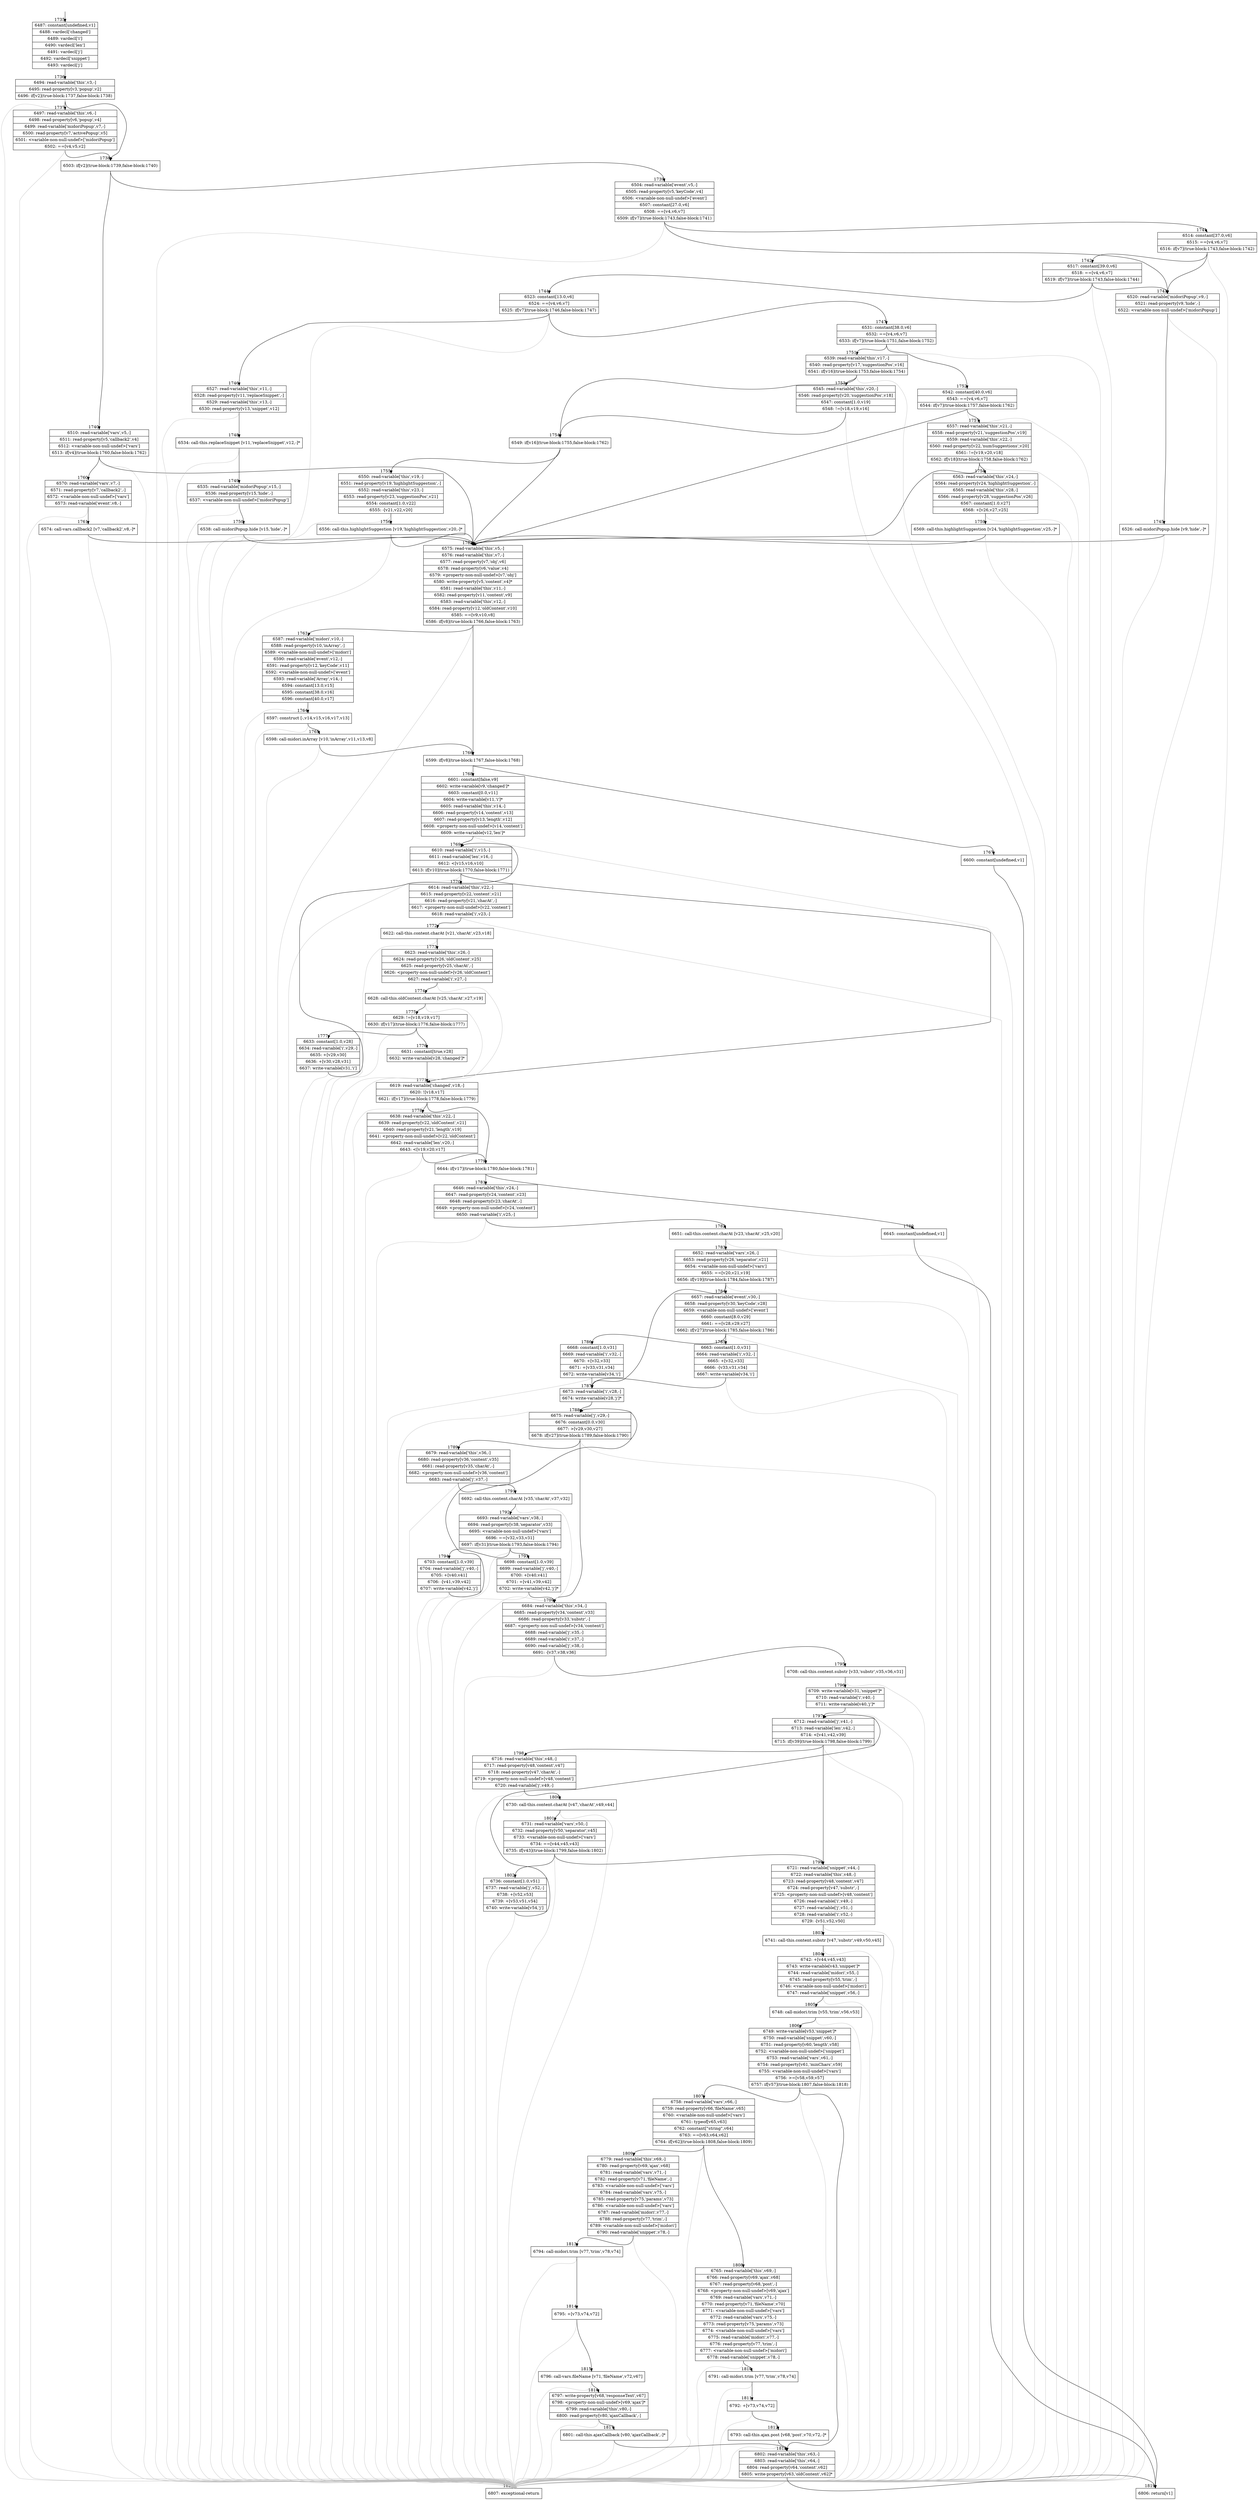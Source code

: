 digraph {
rankdir="TD"
BB_entry99[shape=none,label=""];
BB_entry99 -> BB1735 [tailport=s, headport=n, headlabel="    1735"]
BB1735 [shape=record label="{6487: constant[undefined,v1]|6488: vardecl['changed']|6489: vardecl['i']|6490: vardecl['len']|6491: vardecl['j']|6492: vardecl['snippet']|6493: vardecl['j']}" ] 
BB1735 -> BB1736 [tailport=s, headport=n, headlabel="      1736"]
BB1736 [shape=record label="{6494: read-variable['this',v3,-]|6495: read-property[v3,'popup',v2]|6496: if[v2](true-block:1737,false-block:1738)}" ] 
BB1736 -> BB1738 [tailport=s, headport=n, headlabel="      1738"]
BB1736 -> BB1737 [tailport=s, headport=n, headlabel="      1737"]
BB1736 -> BB1820 [tailport=s, headport=n, color=gray, headlabel="      1820"]
BB1737 [shape=record label="{6497: read-variable['this',v6,-]|6498: read-property[v6,'popup',v4]|6499: read-variable['midoriPopup',v7,-]|6500: read-property[v7,'activePopup',v5]|6501: \<variable-non-null-undef\>['midoriPopup']|6502: ==[v4,v5,v2]}" ] 
BB1737 -> BB1738 [tailport=s, headport=n]
BB1737 -> BB1820 [tailport=s, headport=n, color=gray]
BB1738 [shape=record label="{6503: if[v2](true-block:1739,false-block:1740)}" ] 
BB1738 -> BB1739 [tailport=s, headport=n, headlabel="      1739"]
BB1738 -> BB1740 [tailport=s, headport=n, headlabel="      1740"]
BB1739 [shape=record label="{6504: read-variable['event',v5,-]|6505: read-property[v5,'keyCode',v4]|6506: \<variable-non-null-undef\>['event']|6507: constant[27.0,v6]|6508: ==[v4,v6,v7]|6509: if[v7](true-block:1743,false-block:1741)}" ] 
BB1739 -> BB1743 [tailport=s, headport=n, headlabel="      1743"]
BB1739 -> BB1741 [tailport=s, headport=n, headlabel="      1741"]
BB1739 -> BB1820 [tailport=s, headport=n, color=gray]
BB1740 [shape=record label="{6510: read-variable['vars',v5,-]|6511: read-property[v5,'callback2',v4]|6512: \<variable-non-null-undef\>['vars']|6513: if[v4](true-block:1760,false-block:1762)}" ] 
BB1740 -> BB1760 [tailport=s, headport=n, headlabel="      1760"]
BB1740 -> BB1762 [tailport=s, headport=n, headlabel="      1762"]
BB1740 -> BB1820 [tailport=s, headport=n, color=gray]
BB1741 [shape=record label="{6514: constant[37.0,v6]|6515: ==[v4,v6,v7]|6516: if[v7](true-block:1743,false-block:1742)}" ] 
BB1741 -> BB1743 [tailport=s, headport=n]
BB1741 -> BB1742 [tailport=s, headport=n, headlabel="      1742"]
BB1741 -> BB1820 [tailport=s, headport=n, color=gray]
BB1742 [shape=record label="{6517: constant[39.0,v6]|6518: ==[v4,v6,v7]|6519: if[v7](true-block:1743,false-block:1744)}" ] 
BB1742 -> BB1743 [tailport=s, headport=n]
BB1742 -> BB1744 [tailport=s, headport=n, headlabel="      1744"]
BB1742 -> BB1820 [tailport=s, headport=n, color=gray]
BB1743 [shape=record label="{6520: read-variable['midoriPopup',v9,-]|6521: read-property[v9,'hide',-]|6522: \<variable-non-null-undef\>['midoriPopup']}" ] 
BB1743 -> BB1745 [tailport=s, headport=n, headlabel="      1745"]
BB1743 -> BB1820 [tailport=s, headport=n, color=gray]
BB1744 [shape=record label="{6523: constant[13.0,v6]|6524: ==[v4,v6,v7]|6525: if[v7](true-block:1746,false-block:1747)}" ] 
BB1744 -> BB1746 [tailport=s, headport=n, headlabel="      1746"]
BB1744 -> BB1747 [tailport=s, headport=n, headlabel="      1747"]
BB1744 -> BB1820 [tailport=s, headport=n, color=gray]
BB1745 [shape=record label="{6526: call-midoriPopup.hide [v9,'hide',-]*}" ] 
BB1745 -> BB1762 [tailport=s, headport=n]
BB1745 -> BB1820 [tailport=s, headport=n, color=gray]
BB1746 [shape=record label="{6527: read-variable['this',v11,-]|6528: read-property[v11,'replaceSnippet',-]|6529: read-variable['this',v13,-]|6530: read-property[v13,'snippet',v12]}" ] 
BB1746 -> BB1748 [tailport=s, headport=n, headlabel="      1748"]
BB1746 -> BB1820 [tailport=s, headport=n, color=gray]
BB1747 [shape=record label="{6531: constant[38.0,v6]|6532: ==[v4,v6,v7]|6533: if[v7](true-block:1751,false-block:1752)}" ] 
BB1747 -> BB1751 [tailport=s, headport=n, headlabel="      1751"]
BB1747 -> BB1752 [tailport=s, headport=n, headlabel="      1752"]
BB1747 -> BB1820 [tailport=s, headport=n, color=gray]
BB1748 [shape=record label="{6534: call-this.replaceSnippet [v11,'replaceSnippet',v12,-]*}" ] 
BB1748 -> BB1749 [tailport=s, headport=n, headlabel="      1749"]
BB1748 -> BB1820 [tailport=s, headport=n, color=gray]
BB1749 [shape=record label="{6535: read-variable['midoriPopup',v15,-]|6536: read-property[v15,'hide',-]|6537: \<variable-non-null-undef\>['midoriPopup']}" ] 
BB1749 -> BB1750 [tailport=s, headport=n, headlabel="      1750"]
BB1749 -> BB1820 [tailport=s, headport=n, color=gray]
BB1750 [shape=record label="{6538: call-midoriPopup.hide [v15,'hide',-]*}" ] 
BB1750 -> BB1762 [tailport=s, headport=n]
BB1750 -> BB1820 [tailport=s, headport=n, color=gray]
BB1751 [shape=record label="{6539: read-variable['this',v17,-]|6540: read-property[v17,'suggestionPos',v16]|6541: if[v16](true-block:1753,false-block:1754)}" ] 
BB1751 -> BB1754 [tailport=s, headport=n, headlabel="      1754"]
BB1751 -> BB1753 [tailport=s, headport=n, headlabel="      1753"]
BB1751 -> BB1820 [tailport=s, headport=n, color=gray]
BB1752 [shape=record label="{6542: constant[40.0,v6]|6543: ==[v4,v6,v7]|6544: if[v7](true-block:1757,false-block:1762)}" ] 
BB1752 -> BB1757 [tailport=s, headport=n, headlabel="      1757"]
BB1752 -> BB1762 [tailport=s, headport=n]
BB1752 -> BB1820 [tailport=s, headport=n, color=gray]
BB1753 [shape=record label="{6545: read-variable['this',v20,-]|6546: read-property[v20,'suggestionPos',v18]|6547: constant[1.0,v19]|6548: !=[v18,v19,v16]}" ] 
BB1753 -> BB1754 [tailport=s, headport=n]
BB1753 -> BB1820 [tailport=s, headport=n, color=gray]
BB1754 [shape=record label="{6549: if[v16](true-block:1755,false-block:1762)}" ] 
BB1754 -> BB1755 [tailport=s, headport=n, headlabel="      1755"]
BB1754 -> BB1762 [tailport=s, headport=n]
BB1755 [shape=record label="{6550: read-variable['this',v19,-]|6551: read-property[v19,'highlightSuggestion',-]|6552: read-variable['this',v23,-]|6553: read-property[v23,'suggestionPos',v21]|6554: constant[1.0,v22]|6555: -[v21,v22,v20]}" ] 
BB1755 -> BB1756 [tailport=s, headport=n, headlabel="      1756"]
BB1755 -> BB1820 [tailport=s, headport=n, color=gray]
BB1756 [shape=record label="{6556: call-this.highlightSuggestion [v19,'highlightSuggestion',v20,-]*}" ] 
BB1756 -> BB1762 [tailport=s, headport=n]
BB1756 -> BB1820 [tailport=s, headport=n, color=gray]
BB1757 [shape=record label="{6557: read-variable['this',v21,-]|6558: read-property[v21,'suggestionPos',v19]|6559: read-variable['this',v22,-]|6560: read-property[v22,'numSuggestions',v20]|6561: !=[v19,v20,v18]|6562: if[v18](true-block:1758,false-block:1762)}" ] 
BB1757 -> BB1758 [tailport=s, headport=n, headlabel="      1758"]
BB1757 -> BB1762 [tailport=s, headport=n]
BB1757 -> BB1820 [tailport=s, headport=n, color=gray]
BB1758 [shape=record label="{6563: read-variable['this',v24,-]|6564: read-property[v24,'highlightSuggestion',-]|6565: read-variable['this',v28,-]|6566: read-property[v28,'suggestionPos',v26]|6567: constant[1.0,v27]|6568: +[v26,v27,v25]}" ] 
BB1758 -> BB1759 [tailport=s, headport=n, headlabel="      1759"]
BB1758 -> BB1820 [tailport=s, headport=n, color=gray]
BB1759 [shape=record label="{6569: call-this.highlightSuggestion [v24,'highlightSuggestion',v25,-]*}" ] 
BB1759 -> BB1762 [tailport=s, headport=n]
BB1759 -> BB1820 [tailport=s, headport=n, color=gray]
BB1760 [shape=record label="{6570: read-variable['vars',v7,-]|6571: read-property[v7,'callback2',-]|6572: \<variable-non-null-undef\>['vars']|6573: read-variable['event',v8,-]}" ] 
BB1760 -> BB1761 [tailport=s, headport=n, headlabel="      1761"]
BB1760 -> BB1820 [tailport=s, headport=n, color=gray]
BB1761 [shape=record label="{6574: call-vars.callback2 [v7,'callback2',v8,-]*}" ] 
BB1761 -> BB1762 [tailport=s, headport=n]
BB1761 -> BB1820 [tailport=s, headport=n, color=gray]
BB1762 [shape=record label="{6575: read-variable['this',v5,-]|6576: read-variable['this',v7,-]|6577: read-property[v7,'obj',v6]|6578: read-property[v6,'value',v4]|6579: \<property-non-null-undef\>[v7,'obj']|6580: write-property[v5,'content',v4]*|6581: read-variable['this',v11,-]|6582: read-property[v11,'content',v9]|6583: read-variable['this',v12,-]|6584: read-property[v12,'oldContent',v10]|6585: ==[v9,v10,v8]|6586: if[v8](true-block:1766,false-block:1763)}" ] 
BB1762 -> BB1766 [tailport=s, headport=n, headlabel="      1766"]
BB1762 -> BB1763 [tailport=s, headport=n, headlabel="      1763"]
BB1762 -> BB1820 [tailport=s, headport=n, color=gray]
BB1763 [shape=record label="{6587: read-variable['midori',v10,-]|6588: read-property[v10,'inArray',-]|6589: \<variable-non-null-undef\>['midori']|6590: read-variable['event',v12,-]|6591: read-property[v12,'keyCode',v11]|6592: \<variable-non-null-undef\>['event']|6593: read-variable['Array',v14,-]|6594: constant[13.0,v15]|6595: constant[38.0,v16]|6596: constant[40.0,v17]}" ] 
BB1763 -> BB1764 [tailport=s, headport=n, headlabel="      1764"]
BB1763 -> BB1820 [tailport=s, headport=n, color=gray]
BB1764 [shape=record label="{6597: construct [-,v14,v15,v16,v17,v13]}" ] 
BB1764 -> BB1765 [tailport=s, headport=n, headlabel="      1765"]
BB1764 -> BB1820 [tailport=s, headport=n, color=gray]
BB1765 [shape=record label="{6598: call-midori.inArray [v10,'inArray',v11,v13,v8]}" ] 
BB1765 -> BB1766 [tailport=s, headport=n]
BB1765 -> BB1820 [tailport=s, headport=n, color=gray]
BB1766 [shape=record label="{6599: if[v8](true-block:1767,false-block:1768)}" ] 
BB1766 -> BB1767 [tailport=s, headport=n, headlabel="      1767"]
BB1766 -> BB1768 [tailport=s, headport=n, headlabel="      1768"]
BB1767 [shape=record label="{6600: constant[undefined,v1]}" ] 
BB1767 -> BB1819 [tailport=s, headport=n, headlabel="      1819"]
BB1768 [shape=record label="{6601: constant[false,v9]|6602: write-variable[v9,'changed']*|6603: constant[0.0,v11]|6604: write-variable[v11,'i']*|6605: read-variable['this',v14,-]|6606: read-property[v14,'content',v13]|6607: read-property[v13,'length',v12]|6608: \<property-non-null-undef\>[v14,'content']|6609: write-variable[v12,'len']*}" ] 
BB1768 -> BB1769 [tailport=s, headport=n, headlabel="      1769"]
BB1768 -> BB1820 [tailport=s, headport=n, color=gray]
BB1769 [shape=record label="{6610: read-variable['i',v15,-]|6611: read-variable['len',v16,-]|6612: \<[v15,v16,v10]|6613: if[v10](true-block:1770,false-block:1771)}" ] 
BB1769 -> BB1770 [tailport=s, headport=n, headlabel="      1770"]
BB1769 -> BB1771 [tailport=s, headport=n, headlabel="      1771"]
BB1769 -> BB1820 [tailport=s, headport=n, color=gray]
BB1770 [shape=record label="{6614: read-variable['this',v22,-]|6615: read-property[v22,'content',v21]|6616: read-property[v21,'charAt',-]|6617: \<property-non-null-undef\>[v22,'content']|6618: read-variable['i',v23,-]}" ] 
BB1770 -> BB1772 [tailport=s, headport=n, headlabel="      1772"]
BB1770 -> BB1820 [tailport=s, headport=n, color=gray]
BB1771 [shape=record label="{6619: read-variable['changed',v18,-]|6620: ![v18,v17]|6621: if[v17](true-block:1778,false-block:1779)}" ] 
BB1771 -> BB1779 [tailport=s, headport=n, headlabel="      1779"]
BB1771 -> BB1778 [tailport=s, headport=n, headlabel="      1778"]
BB1771 -> BB1820 [tailport=s, headport=n, color=gray]
BB1772 [shape=record label="{6622: call-this.content.charAt [v21,'charAt',v23,v18]}" ] 
BB1772 -> BB1773 [tailport=s, headport=n, headlabel="      1773"]
BB1772 -> BB1820 [tailport=s, headport=n, color=gray]
BB1773 [shape=record label="{6623: read-variable['this',v26,-]|6624: read-property[v26,'oldContent',v25]|6625: read-property[v25,'charAt',-]|6626: \<property-non-null-undef\>[v26,'oldContent']|6627: read-variable['i',v27,-]}" ] 
BB1773 -> BB1774 [tailport=s, headport=n, headlabel="      1774"]
BB1773 -> BB1820 [tailport=s, headport=n, color=gray]
BB1774 [shape=record label="{6628: call-this.oldContent.charAt [v25,'charAt',v27,v19]}" ] 
BB1774 -> BB1775 [tailport=s, headport=n, headlabel="      1775"]
BB1774 -> BB1820 [tailport=s, headport=n, color=gray]
BB1775 [shape=record label="{6629: !=[v18,v19,v17]|6630: if[v17](true-block:1776,false-block:1777)}" ] 
BB1775 -> BB1776 [tailport=s, headport=n, headlabel="      1776"]
BB1775 -> BB1777 [tailport=s, headport=n, headlabel="      1777"]
BB1775 -> BB1820 [tailport=s, headport=n, color=gray]
BB1776 [shape=record label="{6631: constant[true,v28]|6632: write-variable[v28,'changed']*}" ] 
BB1776 -> BB1771 [tailport=s, headport=n]
BB1777 [shape=record label="{6633: constant[1.0,v28]|6634: read-variable['i',v29,-]|6635: +[v29,v30]|6636: +[v30,v28,v31]|6637: write-variable[v31,'i']}" ] 
BB1777 -> BB1769 [tailport=s, headport=n]
BB1777 -> BB1820 [tailport=s, headport=n, color=gray]
BB1778 [shape=record label="{6638: read-variable['this',v22,-]|6639: read-property[v22,'oldContent',v21]|6640: read-property[v21,'length',v19]|6641: \<property-non-null-undef\>[v22,'oldContent']|6642: read-variable['len',v20,-]|6643: \<[v19,v20,v17]}" ] 
BB1778 -> BB1779 [tailport=s, headport=n]
BB1778 -> BB1820 [tailport=s, headport=n, color=gray]
BB1779 [shape=record label="{6644: if[v17](true-block:1780,false-block:1781)}" ] 
BB1779 -> BB1780 [tailport=s, headport=n, headlabel="      1780"]
BB1779 -> BB1781 [tailport=s, headport=n, headlabel="      1781"]
BB1780 [shape=record label="{6645: constant[undefined,v1]}" ] 
BB1780 -> BB1819 [tailport=s, headport=n]
BB1781 [shape=record label="{6646: read-variable['this',v24,-]|6647: read-property[v24,'content',v23]|6648: read-property[v23,'charAt',-]|6649: \<property-non-null-undef\>[v24,'content']|6650: read-variable['i',v25,-]}" ] 
BB1781 -> BB1782 [tailport=s, headport=n, headlabel="      1782"]
BB1781 -> BB1820 [tailport=s, headport=n, color=gray]
BB1782 [shape=record label="{6651: call-this.content.charAt [v23,'charAt',v25,v20]}" ] 
BB1782 -> BB1783 [tailport=s, headport=n, headlabel="      1783"]
BB1782 -> BB1820 [tailport=s, headport=n, color=gray]
BB1783 [shape=record label="{6652: read-variable['vars',v26,-]|6653: read-property[v26,'separator',v21]|6654: \<variable-non-null-undef\>['vars']|6655: ==[v20,v21,v19]|6656: if[v19](true-block:1784,false-block:1787)}" ] 
BB1783 -> BB1784 [tailport=s, headport=n, headlabel="      1784"]
BB1783 -> BB1787 [tailport=s, headport=n, headlabel="      1787"]
BB1783 -> BB1820 [tailport=s, headport=n, color=gray]
BB1784 [shape=record label="{6657: read-variable['event',v30,-]|6658: read-property[v30,'keyCode',v28]|6659: \<variable-non-null-undef\>['event']|6660: constant[8.0,v29]|6661: ==[v28,v29,v27]|6662: if[v27](true-block:1785,false-block:1786)}" ] 
BB1784 -> BB1785 [tailport=s, headport=n, headlabel="      1785"]
BB1784 -> BB1786 [tailport=s, headport=n, headlabel="      1786"]
BB1784 -> BB1820 [tailport=s, headport=n, color=gray]
BB1785 [shape=record label="{6663: constant[1.0,v31]|6664: read-variable['i',v32,-]|6665: +[v32,v33]|6666: -[v33,v31,v34]|6667: write-variable[v34,'i']}" ] 
BB1785 -> BB1787 [tailport=s, headport=n]
BB1785 -> BB1820 [tailport=s, headport=n, color=gray]
BB1786 [shape=record label="{6668: constant[1.0,v31]|6669: read-variable['i',v32,-]|6670: +[v32,v33]|6671: +[v33,v31,v34]|6672: write-variable[v34,'i']}" ] 
BB1786 -> BB1787 [tailport=s, headport=n]
BB1786 -> BB1820 [tailport=s, headport=n, color=gray]
BB1787 [shape=record label="{6673: read-variable['i',v28,-]|6674: write-variable[v28,'j']*}" ] 
BB1787 -> BB1788 [tailport=s, headport=n, headlabel="      1788"]
BB1787 -> BB1820 [tailport=s, headport=n, color=gray]
BB1788 [shape=record label="{6675: read-variable['j',v29,-]|6676: constant[0.0,v30]|6677: \>[v29,v30,v27]|6678: if[v27](true-block:1789,false-block:1790)}" ] 
BB1788 -> BB1789 [tailport=s, headport=n, headlabel="      1789"]
BB1788 -> BB1790 [tailport=s, headport=n, headlabel="      1790"]
BB1788 -> BB1820 [tailport=s, headport=n, color=gray]
BB1789 [shape=record label="{6679: read-variable['this',v36,-]|6680: read-property[v36,'content',v35]|6681: read-property[v35,'charAt',-]|6682: \<property-non-null-undef\>[v36,'content']|6683: read-variable['j',v37,-]}" ] 
BB1789 -> BB1791 [tailport=s, headport=n, headlabel="      1791"]
BB1789 -> BB1820 [tailport=s, headport=n, color=gray]
BB1790 [shape=record label="{6684: read-variable['this',v34,-]|6685: read-property[v34,'content',v33]|6686: read-property[v33,'substr',-]|6687: \<property-non-null-undef\>[v34,'content']|6688: read-variable['j',v35,-]|6689: read-variable['i',v37,-]|6690: read-variable['j',v38,-]|6691: -[v37,v38,v36]}" ] 
BB1790 -> BB1795 [tailport=s, headport=n, headlabel="      1795"]
BB1790 -> BB1820 [tailport=s, headport=n, color=gray]
BB1791 [shape=record label="{6692: call-this.content.charAt [v35,'charAt',v37,v32]}" ] 
BB1791 -> BB1792 [tailport=s, headport=n, headlabel="      1792"]
BB1791 -> BB1820 [tailport=s, headport=n, color=gray]
BB1792 [shape=record label="{6693: read-variable['vars',v38,-]|6694: read-property[v38,'separator',v33]|6695: \<variable-non-null-undef\>['vars']|6696: ==[v32,v33,v31]|6697: if[v31](true-block:1793,false-block:1794)}" ] 
BB1792 -> BB1793 [tailport=s, headport=n, headlabel="      1793"]
BB1792 -> BB1794 [tailport=s, headport=n, headlabel="      1794"]
BB1792 -> BB1820 [tailport=s, headport=n, color=gray]
BB1793 [shape=record label="{6698: constant[1.0,v39]|6699: read-variable['j',v40,-]|6700: +[v40,v41]|6701: +[v41,v39,v42]|6702: write-variable[v42,'j']*}" ] 
BB1793 -> BB1790 [tailport=s, headport=n]
BB1793 -> BB1820 [tailport=s, headport=n, color=gray]
BB1794 [shape=record label="{6703: constant[1.0,v39]|6704: read-variable['j',v40,-]|6705: +[v40,v41]|6706: -[v41,v39,v42]|6707: write-variable[v42,'j']}" ] 
BB1794 -> BB1788 [tailport=s, headport=n]
BB1794 -> BB1820 [tailport=s, headport=n, color=gray]
BB1795 [shape=record label="{6708: call-this.content.substr [v33,'substr',v35,v36,v31]}" ] 
BB1795 -> BB1796 [tailport=s, headport=n, headlabel="      1796"]
BB1795 -> BB1820 [tailport=s, headport=n, color=gray]
BB1796 [shape=record label="{6709: write-variable[v31,'snippet']*|6710: read-variable['i',v40,-]|6711: write-variable[v40,'j']*}" ] 
BB1796 -> BB1797 [tailport=s, headport=n, headlabel="      1797"]
BB1796 -> BB1820 [tailport=s, headport=n, color=gray]
BB1797 [shape=record label="{6712: read-variable['j',v41,-]|6713: read-variable['len',v42,-]|6714: \<[v41,v42,v39]|6715: if[v39](true-block:1798,false-block:1799)}" ] 
BB1797 -> BB1798 [tailport=s, headport=n, headlabel="      1798"]
BB1797 -> BB1799 [tailport=s, headport=n, headlabel="      1799"]
BB1797 -> BB1820 [tailport=s, headport=n, color=gray]
BB1798 [shape=record label="{6716: read-variable['this',v48,-]|6717: read-property[v48,'content',v47]|6718: read-property[v47,'charAt',-]|6719: \<property-non-null-undef\>[v48,'content']|6720: read-variable['j',v49,-]}" ] 
BB1798 -> BB1800 [tailport=s, headport=n, headlabel="      1800"]
BB1798 -> BB1820 [tailport=s, headport=n, color=gray]
BB1799 [shape=record label="{6721: read-variable['snippet',v44,-]|6722: read-variable['this',v48,-]|6723: read-property[v48,'content',v47]|6724: read-property[v47,'substr',-]|6725: \<property-non-null-undef\>[v48,'content']|6726: read-variable['i',v49,-]|6727: read-variable['j',v51,-]|6728: read-variable['i',v52,-]|6729: -[v51,v52,v50]}" ] 
BB1799 -> BB1803 [tailport=s, headport=n, headlabel="      1803"]
BB1799 -> BB1820 [tailport=s, headport=n, color=gray]
BB1800 [shape=record label="{6730: call-this.content.charAt [v47,'charAt',v49,v44]}" ] 
BB1800 -> BB1801 [tailport=s, headport=n, headlabel="      1801"]
BB1800 -> BB1820 [tailport=s, headport=n, color=gray]
BB1801 [shape=record label="{6731: read-variable['vars',v50,-]|6732: read-property[v50,'separator',v45]|6733: \<variable-non-null-undef\>['vars']|6734: ==[v44,v45,v43]|6735: if[v43](true-block:1799,false-block:1802)}" ] 
BB1801 -> BB1799 [tailport=s, headport=n]
BB1801 -> BB1802 [tailport=s, headport=n, headlabel="      1802"]
BB1801 -> BB1820 [tailport=s, headport=n, color=gray]
BB1802 [shape=record label="{6736: constant[1.0,v51]|6737: read-variable['j',v52,-]|6738: +[v52,v53]|6739: +[v53,v51,v54]|6740: write-variable[v54,'j']}" ] 
BB1802 -> BB1797 [tailport=s, headport=n]
BB1802 -> BB1820 [tailport=s, headport=n, color=gray]
BB1803 [shape=record label="{6741: call-this.content.substr [v47,'substr',v49,v50,v45]}" ] 
BB1803 -> BB1804 [tailport=s, headport=n, headlabel="      1804"]
BB1803 -> BB1820 [tailport=s, headport=n, color=gray]
BB1804 [shape=record label="{6742: +[v44,v45,v43]|6743: write-variable[v43,'snippet']*|6744: read-variable['midori',v55,-]|6745: read-property[v55,'trim',-]|6746: \<variable-non-null-undef\>['midori']|6747: read-variable['snippet',v56,-]}" ] 
BB1804 -> BB1805 [tailport=s, headport=n, headlabel="      1805"]
BB1804 -> BB1820 [tailport=s, headport=n, color=gray]
BB1805 [shape=record label="{6748: call-midori.trim [v55,'trim',v56,v53]}" ] 
BB1805 -> BB1806 [tailport=s, headport=n, headlabel="      1806"]
BB1805 -> BB1820 [tailport=s, headport=n, color=gray]
BB1806 [shape=record label="{6749: write-variable[v53,'snippet']*|6750: read-variable['snippet',v60,-]|6751: read-property[v60,'length',v58]|6752: \<variable-non-null-undef\>['snippet']|6753: read-variable['vars',v61,-]|6754: read-property[v61,'minChars',v59]|6755: \<variable-non-null-undef\>['vars']|6756: \>=[v58,v59,v57]|6757: if[v57](true-block:1807,false-block:1818)}" ] 
BB1806 -> BB1807 [tailport=s, headport=n, headlabel="      1807"]
BB1806 -> BB1818 [tailport=s, headport=n, headlabel="      1818"]
BB1806 -> BB1820 [tailport=s, headport=n, color=gray]
BB1807 [shape=record label="{6758: read-variable['vars',v66,-]|6759: read-property[v66,'fileName',v65]|6760: \<variable-non-null-undef\>['vars']|6761: typeof[v65,v63]|6762: constant[\"string\",v64]|6763: ==[v63,v64,v62]|6764: if[v62](true-block:1808,false-block:1809)}" ] 
BB1807 -> BB1808 [tailport=s, headport=n, headlabel="      1808"]
BB1807 -> BB1809 [tailport=s, headport=n, headlabel="      1809"]
BB1807 -> BB1820 [tailport=s, headport=n, color=gray]
BB1808 [shape=record label="{6765: read-variable['this',v69,-]|6766: read-property[v69,'ajax',v68]|6767: read-property[v68,'post',-]|6768: \<property-non-null-undef\>[v69,'ajax']|6769: read-variable['vars',v71,-]|6770: read-property[v71,'fileName',v70]|6771: \<variable-non-null-undef\>['vars']|6772: read-variable['vars',v75,-]|6773: read-property[v75,'params',v73]|6774: \<variable-non-null-undef\>['vars']|6775: read-variable['midori',v77,-]|6776: read-property[v77,'trim',-]|6777: \<variable-non-null-undef\>['midori']|6778: read-variable['snippet',v78,-]}" ] 
BB1808 -> BB1810 [tailport=s, headport=n, headlabel="      1810"]
BB1808 -> BB1820 [tailport=s, headport=n, color=gray]
BB1809 [shape=record label="{6779: read-variable['this',v69,-]|6780: read-property[v69,'ajax',v68]|6781: read-variable['vars',v71,-]|6782: read-property[v71,'fileName',-]|6783: \<variable-non-null-undef\>['vars']|6784: read-variable['vars',v75,-]|6785: read-property[v75,'params',v73]|6786: \<variable-non-null-undef\>['vars']|6787: read-variable['midori',v77,-]|6788: read-property[v77,'trim',-]|6789: \<variable-non-null-undef\>['midori']|6790: read-variable['snippet',v78,-]}" ] 
BB1809 -> BB1813 [tailport=s, headport=n, headlabel="      1813"]
BB1809 -> BB1820 [tailport=s, headport=n, color=gray]
BB1810 [shape=record label="{6791: call-midori.trim [v77,'trim',v78,v74]}" ] 
BB1810 -> BB1811 [tailport=s, headport=n, headlabel="      1811"]
BB1810 -> BB1820 [tailport=s, headport=n, color=gray]
BB1811 [shape=record label="{6792: +[v73,v74,v72]}" ] 
BB1811 -> BB1812 [tailport=s, headport=n, headlabel="      1812"]
BB1811 -> BB1820 [tailport=s, headport=n, color=gray]
BB1812 [shape=record label="{6793: call-this.ajax.post [v68,'post',v70,v72,-]*}" ] 
BB1812 -> BB1818 [tailport=s, headport=n]
BB1812 -> BB1820 [tailport=s, headport=n, color=gray]
BB1813 [shape=record label="{6794: call-midori.trim [v77,'trim',v78,v74]}" ] 
BB1813 -> BB1814 [tailport=s, headport=n, headlabel="      1814"]
BB1813 -> BB1820 [tailport=s, headport=n, color=gray]
BB1814 [shape=record label="{6795: +[v73,v74,v72]}" ] 
BB1814 -> BB1815 [tailport=s, headport=n, headlabel="      1815"]
BB1814 -> BB1820 [tailport=s, headport=n, color=gray]
BB1815 [shape=record label="{6796: call-vars.fileName [v71,'fileName',v72,v67]}" ] 
BB1815 -> BB1816 [tailport=s, headport=n, headlabel="      1816"]
BB1815 -> BB1820 [tailport=s, headport=n, color=gray]
BB1816 [shape=record label="{6797: write-property[v68,'responseText',v67]|6798: \<property-non-null-undef\>[v69,'ajax']*|6799: read-variable['this',v80,-]|6800: read-property[v80,'ajaxCallback',-]}" ] 
BB1816 -> BB1817 [tailport=s, headport=n, headlabel="      1817"]
BB1816 -> BB1820 [tailport=s, headport=n, color=gray]
BB1817 [shape=record label="{6801: call-this.ajaxCallback [v80,'ajaxCallback',-]*}" ] 
BB1817 -> BB1818 [tailport=s, headport=n]
BB1817 -> BB1820 [tailport=s, headport=n, color=gray]
BB1818 [shape=record label="{6802: read-variable['this',v63,-]|6803: read-variable['this',v64,-]|6804: read-property[v64,'content',v62]|6805: write-property[v63,'oldContent',v62]*}" ] 
BB1818 -> BB1819 [tailport=s, headport=n]
BB1818 -> BB1820 [tailport=s, headport=n, color=gray]
BB1819 [shape=record label="{6806: return[v1]}" ] 
BB1820 [shape=record label="{6807: exceptional-return}" ] 
//#$~ 1334
}
